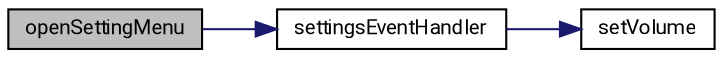 digraph "openSettingMenu"
{
 // LATEX_PDF_SIZE
  edge [fontname="Roboto",fontsize="10",labelfontname="Roboto",labelfontsize="10"];
  node [fontname="Roboto",fontsize="10",shape=record];
  rankdir="LR";
  Node145 [label="openSettingMenu",height=0.2,width=0.4,color="black", fillcolor="grey75", style="filled", fontcolor="black",tooltip=" "];
  Node145 -> Node146 [color="midnightblue",fontsize="10",style="solid",fontname="Roboto"];
  Node146 [label="settingsEventHandler",height=0.2,width=0.4,color="black", fillcolor="white", style="filled",URL="$SDL__Game__Funcs_8c.html#a98548f9b20e4e186f2d28213f6f8d61a",tooltip=" "];
  Node146 -> Node147 [color="midnightblue",fontsize="10",style="solid",fontname="Roboto"];
  Node147 [label="setVolume",height=0.2,width=0.4,color="black", fillcolor="white", style="filled",URL="$SDL__Game__Funcs_8c.html#a30fe22927d25800e7004a3cbc6ef9d65",tooltip=" "];
}
